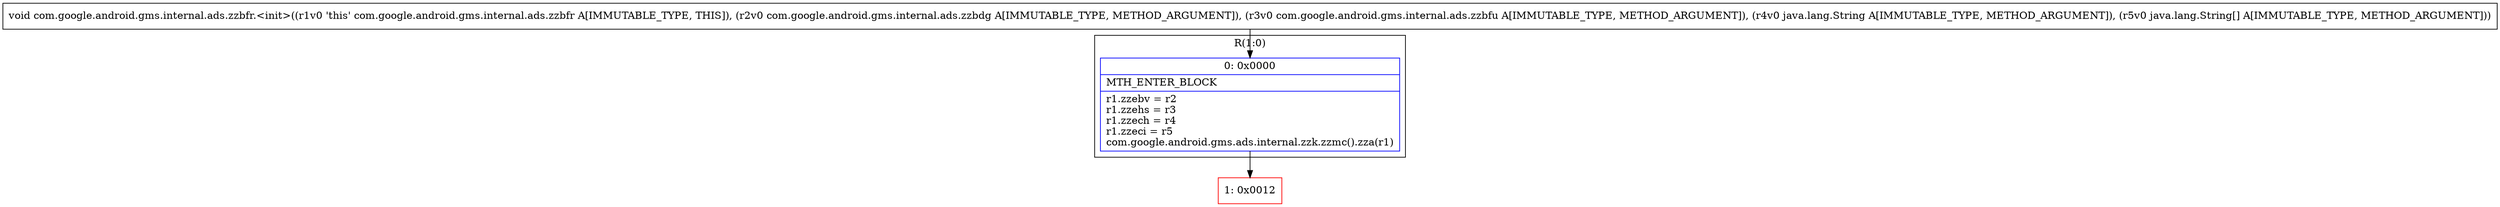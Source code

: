 digraph "CFG forcom.google.android.gms.internal.ads.zzbfr.\<init\>(Lcom\/google\/android\/gms\/internal\/ads\/zzbdg;Lcom\/google\/android\/gms\/internal\/ads\/zzbfu;Ljava\/lang\/String;[Ljava\/lang\/String;)V" {
subgraph cluster_Region_1006687618 {
label = "R(1:0)";
node [shape=record,color=blue];
Node_0 [shape=record,label="{0\:\ 0x0000|MTH_ENTER_BLOCK\l|r1.zzebv = r2\lr1.zzehs = r3\lr1.zzech = r4\lr1.zzeci = r5\lcom.google.android.gms.ads.internal.zzk.zzmc().zza(r1)\l}"];
}
Node_1 [shape=record,color=red,label="{1\:\ 0x0012}"];
MethodNode[shape=record,label="{void com.google.android.gms.internal.ads.zzbfr.\<init\>((r1v0 'this' com.google.android.gms.internal.ads.zzbfr A[IMMUTABLE_TYPE, THIS]), (r2v0 com.google.android.gms.internal.ads.zzbdg A[IMMUTABLE_TYPE, METHOD_ARGUMENT]), (r3v0 com.google.android.gms.internal.ads.zzbfu A[IMMUTABLE_TYPE, METHOD_ARGUMENT]), (r4v0 java.lang.String A[IMMUTABLE_TYPE, METHOD_ARGUMENT]), (r5v0 java.lang.String[] A[IMMUTABLE_TYPE, METHOD_ARGUMENT])) }"];
MethodNode -> Node_0;
Node_0 -> Node_1;
}

